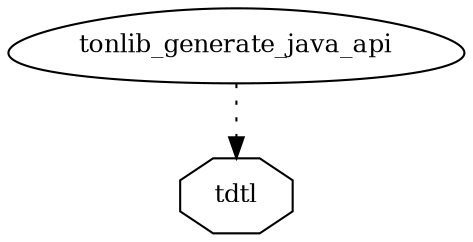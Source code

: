 digraph "tonlib_generate_java_api" {
node [
  fontsize = "12"
];
    "node128" [ label = "tonlib_generate_java_api", shape = egg ];
    "node12" [ label = "tdtl", shape = octagon ];
    "node128" -> "node12" [ style = dotted ] // tonlib_generate_java_api -> tdtl
}
